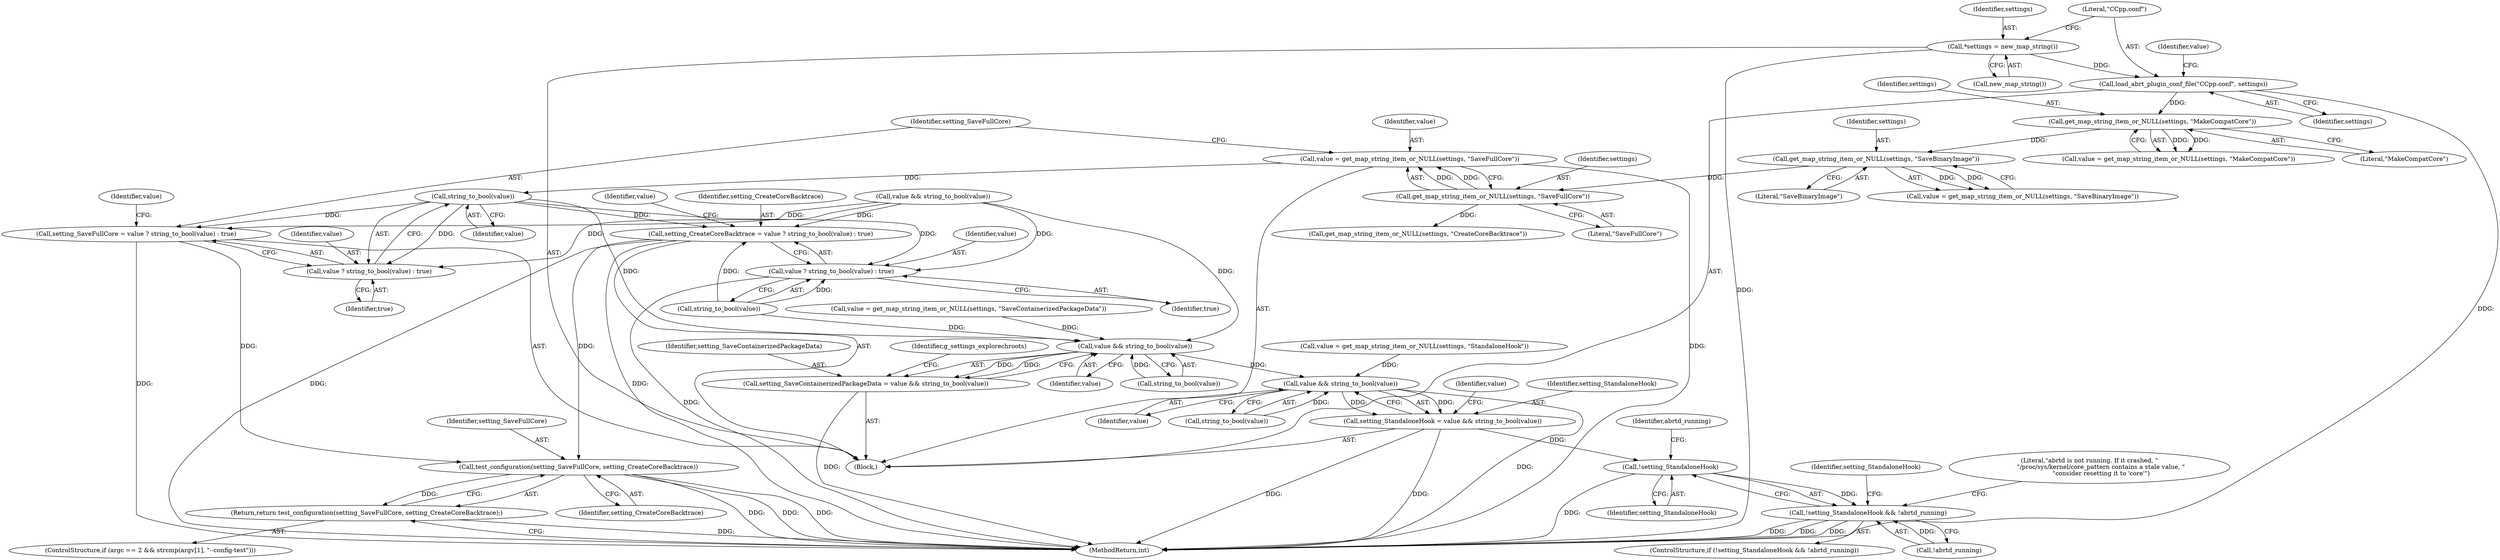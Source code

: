 digraph "0_abrt_3c1b60cfa62d39e5fff5a53a5bc53dae189e740e@pointer" {
"1000225" [label="(Call,string_to_bool(value))"];
"1000216" [label="(Call,value = get_map_string_item_or_NULL(settings, \"SaveFullCore\"))"];
"1000218" [label="(Call,get_map_string_item_or_NULL(settings, \"SaveFullCore\"))"];
"1000207" [label="(Call,get_map_string_item_or_NULL(settings, \"SaveBinaryImage\"))"];
"1000196" [label="(Call,get_map_string_item_or_NULL(settings, \"MakeCompatCore\"))"];
"1000190" [label="(Call,load_abrt_plugin_conf_file(\"CCpp.conf\", settings))"];
"1000187" [label="(Call,*settings = new_map_string())"];
"1000221" [label="(Call,setting_SaveFullCore = value ? string_to_bool(value) : true)"];
"1000297" [label="(Call,test_configuration(setting_SaveFullCore, setting_CreateCoreBacktrace))"];
"1000296" [label="(Return,return test_configuration(setting_SaveFullCore, setting_CreateCoreBacktrace);)"];
"1000223" [label="(Call,value ? string_to_bool(value) : true)"];
"1000233" [label="(Call,setting_CreateCoreBacktrace = value ? string_to_bool(value) : true)"];
"1000235" [label="(Call,value ? string_to_bool(value) : true)"];
"1000247" [label="(Call,value && string_to_bool(value))"];
"1000245" [label="(Call,setting_SaveContainerizedPackageData = value && string_to_bool(value))"];
"1000269" [label="(Call,value && string_to_bool(value))"];
"1000267" [label="(Call,setting_StandaloneHook = value && string_to_bool(value))"];
"1000614" [label="(Call,!setting_StandaloneHook)"];
"1000613" [label="(Call,!setting_StandaloneHook && !abrtd_running)"];
"1000187" [label="(Call,*settings = new_map_string())"];
"1000188" [label="(Identifier,settings)"];
"1000222" [label="(Identifier,setting_SaveFullCore)"];
"1000219" [label="(Identifier,settings)"];
"1000212" [label="(Call,value && string_to_bool(value))"];
"1000239" [label="(Identifier,true)"];
"1000616" [label="(Call,!abrtd_running)"];
"1000235" [label="(Call,value ? string_to_bool(value) : true)"];
"1000299" [label="(Identifier,setting_CreateCoreBacktrace)"];
"1000221" [label="(Call,setting_SaveFullCore = value ? string_to_bool(value) : true)"];
"1000248" [label="(Identifier,value)"];
"1000208" [label="(Identifier,settings)"];
"1000220" [label="(Literal,\"SaveFullCore\")"];
"1000190" [label="(Call,load_abrt_plugin_conf_file(\"CCpp.conf\", settings))"];
"1000249" [label="(Call,string_to_bool(value))"];
"1000237" [label="(Call,string_to_bool(value))"];
"1000218" [label="(Call,get_map_string_item_or_NULL(settings, \"SaveFullCore\"))"];
"1000246" [label="(Identifier,setting_SaveContainerizedPackageData)"];
"1000233" [label="(Call,setting_CreateCoreBacktrace = value ? string_to_bool(value) : true)"];
"1000240" [label="(Call,value = get_map_string_item_or_NULL(settings, \"SaveContainerizedPackageData\"))"];
"1000262" [label="(Call,value = get_map_string_item_or_NULL(settings, \"StandaloneHook\"))"];
"1000217" [label="(Identifier,value)"];
"1000230" [label="(Call,get_map_string_item_or_NULL(settings, \"CreateCoreBacktrace\"))"];
"1000270" [label="(Identifier,value)"];
"1000229" [label="(Identifier,value)"];
"1000271" [label="(Call,string_to_bool(value))"];
"1000241" [label="(Identifier,value)"];
"1000189" [label="(Call,new_map_string())"];
"1000192" [label="(Identifier,settings)"];
"1000227" [label="(Identifier,true)"];
"1000207" [label="(Call,get_map_string_item_or_NULL(settings, \"SaveBinaryImage\"))"];
"1000196" [label="(Call,get_map_string_item_or_NULL(settings, \"MakeCompatCore\"))"];
"1000216" [label="(Call,value = get_map_string_item_or_NULL(settings, \"SaveFullCore\"))"];
"1000267" [label="(Call,setting_StandaloneHook = value && string_to_bool(value))"];
"1000614" [label="(Call,!setting_StandaloneHook)"];
"1001447" [label="(MethodReturn,int)"];
"1000253" [label="(Identifier,g_settings_explorechroots)"];
"1000194" [label="(Call,value = get_map_string_item_or_NULL(settings, \"MakeCompatCore\"))"];
"1000205" [label="(Call,value = get_map_string_item_or_NULL(settings, \"SaveBinaryImage\"))"];
"1000615" [label="(Identifier,setting_StandaloneHook)"];
"1000209" [label="(Literal,\"SaveBinaryImage\")"];
"1000245" [label="(Call,setting_SaveContainerizedPackageData = value && string_to_bool(value))"];
"1000195" [label="(Identifier,value)"];
"1000224" [label="(Identifier,value)"];
"1000236" [label="(Identifier,value)"];
"1000269" [label="(Call,value && string_to_bool(value))"];
"1000296" [label="(Return,return test_configuration(setting_SaveFullCore, setting_CreateCoreBacktrace);)"];
"1000612" [label="(ControlStructure,if (!setting_StandaloneHook && !abrtd_running))"];
"1000274" [label="(Identifier,value)"];
"1000223" [label="(Call,value ? string_to_bool(value) : true)"];
"1000627" [label="(Identifier,setting_StandaloneHook)"];
"1000225" [label="(Call,string_to_bool(value))"];
"1000298" [label="(Identifier,setting_SaveFullCore)"];
"1000617" [label="(Identifier,abrtd_running)"];
"1000247" [label="(Call,value && string_to_bool(value))"];
"1000297" [label="(Call,test_configuration(setting_SaveFullCore, setting_CreateCoreBacktrace))"];
"1000613" [label="(Call,!setting_StandaloneHook && !abrtd_running)"];
"1000620" [label="(Literal,\"abrtd is not running. If it crashed, \"\n            \"/proc/sys/kernel/core_pattern contains a stale value, \"\n            \"consider resetting it to 'core'\")"];
"1000185" [label="(Block,)"];
"1000286" [label="(ControlStructure,if (argc == 2 && strcmp(argv[1], \"--config-test\")))"];
"1000234" [label="(Identifier,setting_CreateCoreBacktrace)"];
"1000198" [label="(Literal,\"MakeCompatCore\")"];
"1000191" [label="(Literal,\"CCpp.conf\")"];
"1000226" [label="(Identifier,value)"];
"1000197" [label="(Identifier,settings)"];
"1000268" [label="(Identifier,setting_StandaloneHook)"];
"1000225" -> "1000223"  [label="AST: "];
"1000225" -> "1000226"  [label="CFG: "];
"1000226" -> "1000225"  [label="AST: "];
"1000223" -> "1000225"  [label="CFG: "];
"1000225" -> "1000221"  [label="DDG: "];
"1000225" -> "1000223"  [label="DDG: "];
"1000216" -> "1000225"  [label="DDG: "];
"1000225" -> "1000233"  [label="DDG: "];
"1000225" -> "1000235"  [label="DDG: "];
"1000225" -> "1000247"  [label="DDG: "];
"1000216" -> "1000185"  [label="AST: "];
"1000216" -> "1000218"  [label="CFG: "];
"1000217" -> "1000216"  [label="AST: "];
"1000218" -> "1000216"  [label="AST: "];
"1000222" -> "1000216"  [label="CFG: "];
"1000216" -> "1001447"  [label="DDG: "];
"1000218" -> "1000216"  [label="DDG: "];
"1000218" -> "1000216"  [label="DDG: "];
"1000218" -> "1000220"  [label="CFG: "];
"1000219" -> "1000218"  [label="AST: "];
"1000220" -> "1000218"  [label="AST: "];
"1000207" -> "1000218"  [label="DDG: "];
"1000218" -> "1000230"  [label="DDG: "];
"1000207" -> "1000205"  [label="AST: "];
"1000207" -> "1000209"  [label="CFG: "];
"1000208" -> "1000207"  [label="AST: "];
"1000209" -> "1000207"  [label="AST: "];
"1000205" -> "1000207"  [label="CFG: "];
"1000207" -> "1000205"  [label="DDG: "];
"1000207" -> "1000205"  [label="DDG: "];
"1000196" -> "1000207"  [label="DDG: "];
"1000196" -> "1000194"  [label="AST: "];
"1000196" -> "1000198"  [label="CFG: "];
"1000197" -> "1000196"  [label="AST: "];
"1000198" -> "1000196"  [label="AST: "];
"1000194" -> "1000196"  [label="CFG: "];
"1000196" -> "1000194"  [label="DDG: "];
"1000196" -> "1000194"  [label="DDG: "];
"1000190" -> "1000196"  [label="DDG: "];
"1000190" -> "1000185"  [label="AST: "];
"1000190" -> "1000192"  [label="CFG: "];
"1000191" -> "1000190"  [label="AST: "];
"1000192" -> "1000190"  [label="AST: "];
"1000195" -> "1000190"  [label="CFG: "];
"1000190" -> "1001447"  [label="DDG: "];
"1000187" -> "1000190"  [label="DDG: "];
"1000187" -> "1000185"  [label="AST: "];
"1000187" -> "1000189"  [label="CFG: "];
"1000188" -> "1000187"  [label="AST: "];
"1000189" -> "1000187"  [label="AST: "];
"1000191" -> "1000187"  [label="CFG: "];
"1000187" -> "1001447"  [label="DDG: "];
"1000221" -> "1000185"  [label="AST: "];
"1000221" -> "1000223"  [label="CFG: "];
"1000222" -> "1000221"  [label="AST: "];
"1000223" -> "1000221"  [label="AST: "];
"1000229" -> "1000221"  [label="CFG: "];
"1000221" -> "1001447"  [label="DDG: "];
"1000212" -> "1000221"  [label="DDG: "];
"1000221" -> "1000297"  [label="DDG: "];
"1000297" -> "1000296"  [label="AST: "];
"1000297" -> "1000299"  [label="CFG: "];
"1000298" -> "1000297"  [label="AST: "];
"1000299" -> "1000297"  [label="AST: "];
"1000296" -> "1000297"  [label="CFG: "];
"1000297" -> "1001447"  [label="DDG: "];
"1000297" -> "1001447"  [label="DDG: "];
"1000297" -> "1001447"  [label="DDG: "];
"1000297" -> "1000296"  [label="DDG: "];
"1000233" -> "1000297"  [label="DDG: "];
"1000296" -> "1000286"  [label="AST: "];
"1001447" -> "1000296"  [label="CFG: "];
"1000296" -> "1001447"  [label="DDG: "];
"1000223" -> "1000227"  [label="CFG: "];
"1000224" -> "1000223"  [label="AST: "];
"1000227" -> "1000223"  [label="AST: "];
"1000212" -> "1000223"  [label="DDG: "];
"1000233" -> "1000185"  [label="AST: "];
"1000233" -> "1000235"  [label="CFG: "];
"1000234" -> "1000233"  [label="AST: "];
"1000235" -> "1000233"  [label="AST: "];
"1000241" -> "1000233"  [label="CFG: "];
"1000233" -> "1001447"  [label="DDG: "];
"1000233" -> "1001447"  [label="DDG: "];
"1000237" -> "1000233"  [label="DDG: "];
"1000212" -> "1000233"  [label="DDG: "];
"1000235" -> "1000237"  [label="CFG: "];
"1000235" -> "1000239"  [label="CFG: "];
"1000236" -> "1000235"  [label="AST: "];
"1000237" -> "1000235"  [label="AST: "];
"1000239" -> "1000235"  [label="AST: "];
"1000235" -> "1001447"  [label="DDG: "];
"1000237" -> "1000235"  [label="DDG: "];
"1000212" -> "1000235"  [label="DDG: "];
"1000247" -> "1000245"  [label="AST: "];
"1000247" -> "1000248"  [label="CFG: "];
"1000247" -> "1000249"  [label="CFG: "];
"1000248" -> "1000247"  [label="AST: "];
"1000249" -> "1000247"  [label="AST: "];
"1000245" -> "1000247"  [label="CFG: "];
"1000247" -> "1000245"  [label="DDG: "];
"1000247" -> "1000245"  [label="DDG: "];
"1000249" -> "1000247"  [label="DDG: "];
"1000240" -> "1000247"  [label="DDG: "];
"1000237" -> "1000247"  [label="DDG: "];
"1000212" -> "1000247"  [label="DDG: "];
"1000247" -> "1000269"  [label="DDG: "];
"1000245" -> "1000185"  [label="AST: "];
"1000246" -> "1000245"  [label="AST: "];
"1000253" -> "1000245"  [label="CFG: "];
"1000245" -> "1001447"  [label="DDG: "];
"1000269" -> "1000267"  [label="AST: "];
"1000269" -> "1000270"  [label="CFG: "];
"1000269" -> "1000271"  [label="CFG: "];
"1000270" -> "1000269"  [label="AST: "];
"1000271" -> "1000269"  [label="AST: "];
"1000267" -> "1000269"  [label="CFG: "];
"1000269" -> "1001447"  [label="DDG: "];
"1000269" -> "1000267"  [label="DDG: "];
"1000269" -> "1000267"  [label="DDG: "];
"1000262" -> "1000269"  [label="DDG: "];
"1000271" -> "1000269"  [label="DDG: "];
"1000267" -> "1000185"  [label="AST: "];
"1000268" -> "1000267"  [label="AST: "];
"1000274" -> "1000267"  [label="CFG: "];
"1000267" -> "1001447"  [label="DDG: "];
"1000267" -> "1001447"  [label="DDG: "];
"1000267" -> "1000614"  [label="DDG: "];
"1000614" -> "1000613"  [label="AST: "];
"1000614" -> "1000615"  [label="CFG: "];
"1000615" -> "1000614"  [label="AST: "];
"1000617" -> "1000614"  [label="CFG: "];
"1000613" -> "1000614"  [label="CFG: "];
"1000614" -> "1001447"  [label="DDG: "];
"1000614" -> "1000613"  [label="DDG: "];
"1000613" -> "1000612"  [label="AST: "];
"1000613" -> "1000616"  [label="CFG: "];
"1000616" -> "1000613"  [label="AST: "];
"1000620" -> "1000613"  [label="CFG: "];
"1000627" -> "1000613"  [label="CFG: "];
"1000613" -> "1001447"  [label="DDG: "];
"1000613" -> "1001447"  [label="DDG: "];
"1000613" -> "1001447"  [label="DDG: "];
"1000616" -> "1000613"  [label="DDG: "];
}
